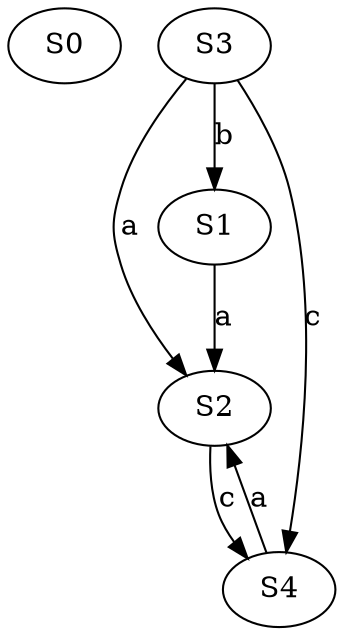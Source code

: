 strict digraph  {
S0;
S3;
S2;
S1;
S4;
S3 -> S2  [label=a];
S3 -> S1  [label=b];
S3 -> S4  [label=c];
S2 -> S4  [label=c];
S1 -> S2  [label=a];
S4 -> S2  [label=a];
}
